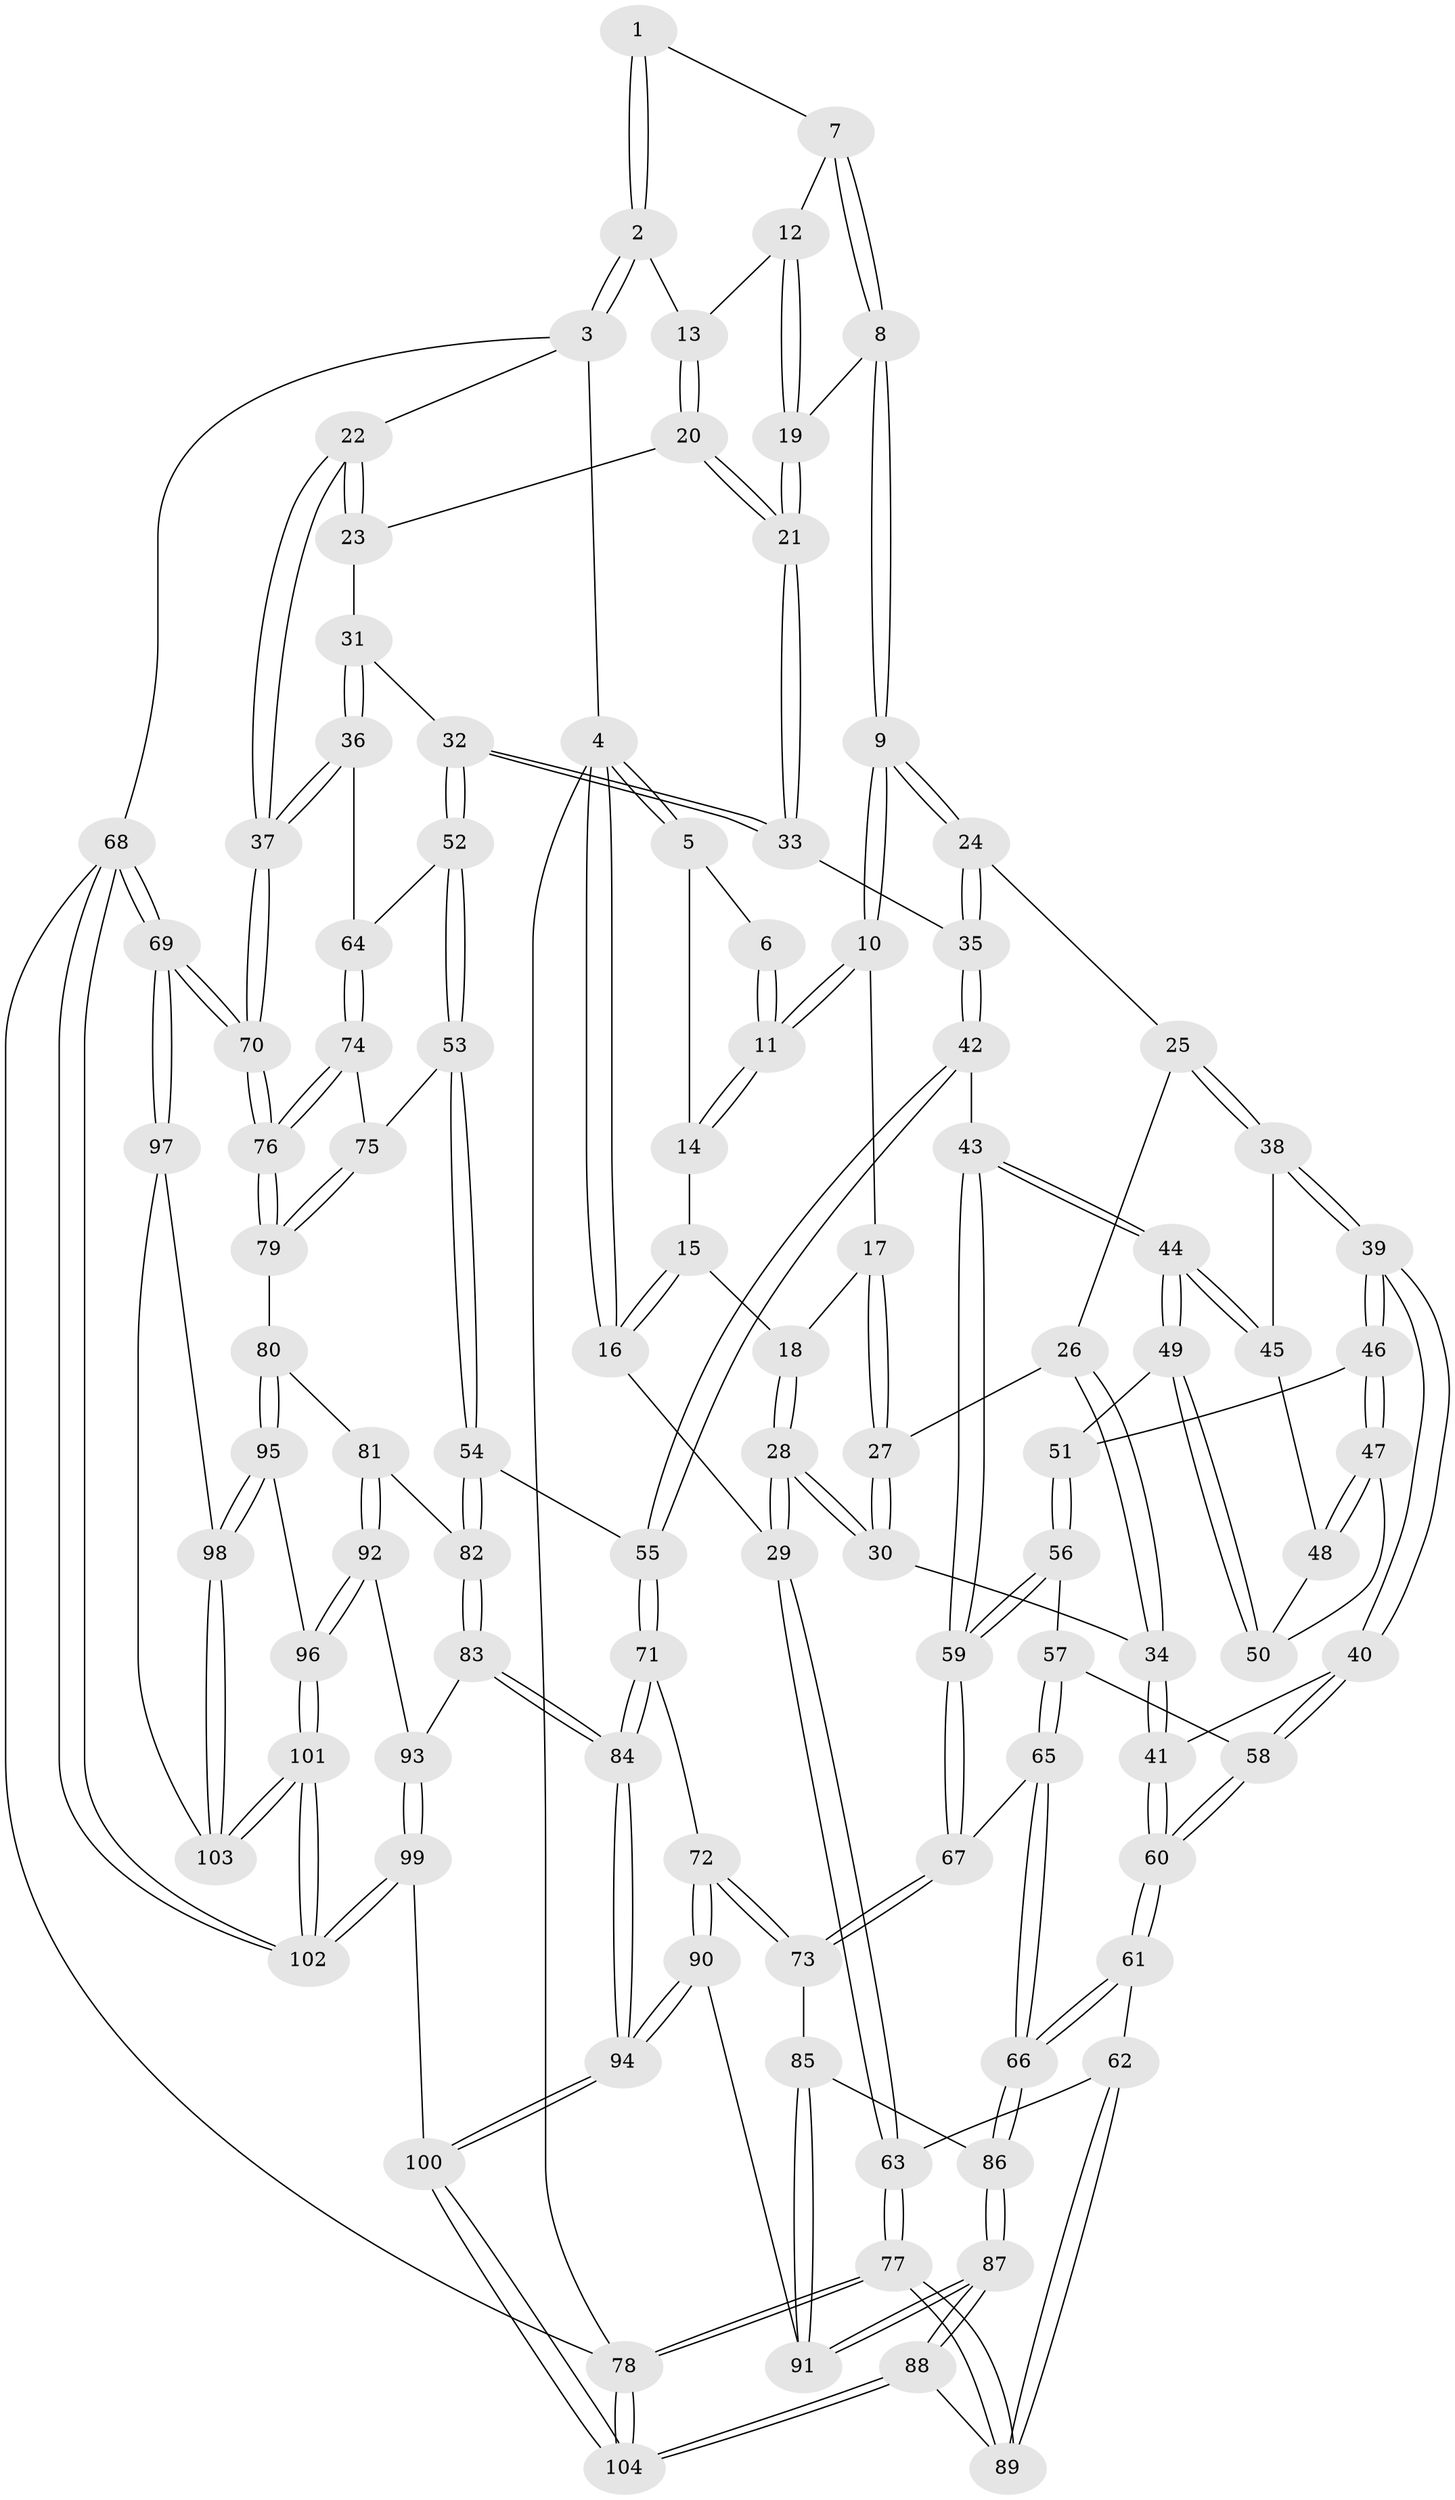 // Generated by graph-tools (version 1.1) at 2025/27/03/09/25 03:27:12]
// undirected, 104 vertices, 257 edges
graph export_dot {
graph [start="1"]
  node [color=gray90,style=filled];
  1 [pos="+0.46642058089002547+0"];
  2 [pos="+1+0"];
  3 [pos="+1+0"];
  4 [pos="+0+0"];
  5 [pos="+0+0"];
  6 [pos="+0.38987985069140796+0"];
  7 [pos="+0.48941275799928585+0.008289090962938013"];
  8 [pos="+0.49887659534856993+0.2524570120238435"];
  9 [pos="+0.470717226524303+0.26795291057201553"];
  10 [pos="+0.3273537762171434+0.20068823816249662"];
  11 [pos="+0.3092235611989118+0.16221457022720168"];
  12 [pos="+0.6841380840003131+0.15926233635355413"];
  13 [pos="+0.8493991236025501+0.004616303999722716"];
  14 [pos="+0.12450964993364466+0.09471820281540153"];
  15 [pos="+0.11573956886067868+0.17093813345811926"];
  16 [pos="+0+0.41400546727635656"];
  17 [pos="+0.27225734509176835+0.24840809155681912"];
  18 [pos="+0.16106333051589358+0.26864262939351496"];
  19 [pos="+0.610208631175664+0.2520248596805062"];
  20 [pos="+0.8196967648652722+0.3182969490399518"];
  21 [pos="+0.6985060043815828+0.36115275026285354"];
  22 [pos="+1+0.17510289987518968"];
  23 [pos="+0.8588920798186601+0.3354099013160712"];
  24 [pos="+0.4456123225094+0.35262536473703476"];
  25 [pos="+0.44187682139161166+0.3563625989052724"];
  26 [pos="+0.32249126909017695+0.3739985935345145"];
  27 [pos="+0.2627640105078057+0.32704379510359916"];
  28 [pos="+0.0833103579820101+0.44444235433494567"];
  29 [pos="+0+0.4935625650790412"];
  30 [pos="+0.13177854011954168+0.4529288111784877"];
  31 [pos="+0.8717487583929507+0.38542325734102695"];
  32 [pos="+0.7889168309407886+0.543574416903185"];
  33 [pos="+0.6995173723080967+0.42840564591515085"];
  34 [pos="+0.20060174951097345+0.4823361574281068"];
  35 [pos="+0.5635543505561813+0.49703322298598623"];
  36 [pos="+1+0.5368561572668634"];
  37 [pos="+1+0.5354068301663635"];
  38 [pos="+0.4375918946416816+0.3659691335704628"];
  39 [pos="+0.26485444737613906+0.5078455096988911"];
  40 [pos="+0.2535880583070539+0.5076078424648041"];
  41 [pos="+0.20503753341545908+0.48593446012289243"];
  42 [pos="+0.5365129124231739+0.5930841972761436"];
  43 [pos="+0.4828231184995631+0.5980413376443972"];
  44 [pos="+0.47336281594497126+0.5862377434177836"];
  45 [pos="+0.42249876075443615+0.4419403700879336"];
  46 [pos="+0.2946640186293891+0.517486306756477"];
  47 [pos="+0.3337860102453336+0.5084136184748391"];
  48 [pos="+0.3999497360275753+0.4722441571819387"];
  49 [pos="+0.4032048321616049+0.5412861956432321"];
  50 [pos="+0.3963644810316962+0.5276344458993828"];
  51 [pos="+0.34047561667623705+0.5593584988655301"];
  52 [pos="+0.8039560615946277+0.5785964363615342"];
  53 [pos="+0.7405950295691849+0.6772166902043164"];
  54 [pos="+0.68364971551792+0.694376281554214"];
  55 [pos="+0.6262796295093866+0.6765407025647351"];
  56 [pos="+0.3628080062177661+0.6084624644757323"];
  57 [pos="+0.3110433817390568+0.6420405134541677"];
  58 [pos="+0.28318399095789+0.6289461665478834"];
  59 [pos="+0.4432322288617277+0.6292106025810809"];
  60 [pos="+0.20135365450089582+0.6811835851469928"];
  61 [pos="+0.16208857959519907+0.7462685708003642"];
  62 [pos="+0.14607372108769687+0.7445974820448458"];
  63 [pos="+0+0.5966817851993873"];
  64 [pos="+0.9572652978138774+0.5678509986773757"];
  65 [pos="+0.3371213483831002+0.737978501657828"];
  66 [pos="+0.20844975538847843+0.7778177964627193"];
  67 [pos="+0.39906164206428785+0.7513685377588579"];
  68 [pos="+1+1"];
  69 [pos="+1+1"];
  70 [pos="+1+1"];
  71 [pos="+0.45998248599503533+0.8034890306519084"];
  72 [pos="+0.42803246886569046+0.7859138969086217"];
  73 [pos="+0.4171707640795185+0.7776753632139546"];
  74 [pos="+0.913068943672577+0.7577079955075179"];
  75 [pos="+0.7656066272348303+0.7081758786091759"];
  76 [pos="+1+0.9313911910897296"];
  77 [pos="+0+0.8798583948961466"];
  78 [pos="+0+1"];
  79 [pos="+0.7994914275876052+0.8000529161413008"];
  80 [pos="+0.7924308675024699+0.8513224258031072"];
  81 [pos="+0.6798048218996224+0.8475373214153803"];
  82 [pos="+0.6774928669119574+0.7176430145885336"];
  83 [pos="+0.5680682054973079+0.8549504939414766"];
  84 [pos="+0.48059909594214334+0.8451913722882032"];
  85 [pos="+0.3648398334423424+0.8262534363588214"];
  86 [pos="+0.23861041853533088+0.8723672373951914"];
  87 [pos="+0.2428221238709021+0.910785869282095"];
  88 [pos="+0.1721049259400169+1"];
  89 [pos="+0.0673353076086945+0.9186852433773451"];
  90 [pos="+0.34914270660844465+0.9343943269616919"];
  91 [pos="+0.3283049272029738+0.9252137492798601"];
  92 [pos="+0.6775850997474724+0.8795450690505031"];
  93 [pos="+0.5923981930766903+0.8831239997698086"];
  94 [pos="+0.4538999544909316+1"];
  95 [pos="+0.7902382675441803+0.8945217710332317"];
  96 [pos="+0.6837918773018777+0.8903564638629184"];
  97 [pos="+0.8925286072451637+0.9430965724547798"];
  98 [pos="+0.7912619666184912+0.8962096189714658"];
  99 [pos="+0.5545650806739972+1"];
  100 [pos="+0.5254321552198723+1"];
  101 [pos="+0.6526808150034069+1"];
  102 [pos="+0.6199774860657787+1"];
  103 [pos="+0.7482017561818542+0.9850936903813912"];
  104 [pos="+0.17481673503678605+1"];
  1 -- 2;
  1 -- 2;
  1 -- 7;
  2 -- 3;
  2 -- 3;
  2 -- 13;
  3 -- 4;
  3 -- 22;
  3 -- 68;
  4 -- 5;
  4 -- 5;
  4 -- 16;
  4 -- 16;
  4 -- 78;
  5 -- 6;
  5 -- 14;
  6 -- 11;
  6 -- 11;
  7 -- 8;
  7 -- 8;
  7 -- 12;
  8 -- 9;
  8 -- 9;
  8 -- 19;
  9 -- 10;
  9 -- 10;
  9 -- 24;
  9 -- 24;
  10 -- 11;
  10 -- 11;
  10 -- 17;
  11 -- 14;
  11 -- 14;
  12 -- 13;
  12 -- 19;
  12 -- 19;
  13 -- 20;
  13 -- 20;
  14 -- 15;
  15 -- 16;
  15 -- 16;
  15 -- 18;
  16 -- 29;
  17 -- 18;
  17 -- 27;
  17 -- 27;
  18 -- 28;
  18 -- 28;
  19 -- 21;
  19 -- 21;
  20 -- 21;
  20 -- 21;
  20 -- 23;
  21 -- 33;
  21 -- 33;
  22 -- 23;
  22 -- 23;
  22 -- 37;
  22 -- 37;
  23 -- 31;
  24 -- 25;
  24 -- 35;
  24 -- 35;
  25 -- 26;
  25 -- 38;
  25 -- 38;
  26 -- 27;
  26 -- 34;
  26 -- 34;
  27 -- 30;
  27 -- 30;
  28 -- 29;
  28 -- 29;
  28 -- 30;
  28 -- 30;
  29 -- 63;
  29 -- 63;
  30 -- 34;
  31 -- 32;
  31 -- 36;
  31 -- 36;
  32 -- 33;
  32 -- 33;
  32 -- 52;
  32 -- 52;
  33 -- 35;
  34 -- 41;
  34 -- 41;
  35 -- 42;
  35 -- 42;
  36 -- 37;
  36 -- 37;
  36 -- 64;
  37 -- 70;
  37 -- 70;
  38 -- 39;
  38 -- 39;
  38 -- 45;
  39 -- 40;
  39 -- 40;
  39 -- 46;
  39 -- 46;
  40 -- 41;
  40 -- 58;
  40 -- 58;
  41 -- 60;
  41 -- 60;
  42 -- 43;
  42 -- 55;
  42 -- 55;
  43 -- 44;
  43 -- 44;
  43 -- 59;
  43 -- 59;
  44 -- 45;
  44 -- 45;
  44 -- 49;
  44 -- 49;
  45 -- 48;
  46 -- 47;
  46 -- 47;
  46 -- 51;
  47 -- 48;
  47 -- 48;
  47 -- 50;
  48 -- 50;
  49 -- 50;
  49 -- 50;
  49 -- 51;
  51 -- 56;
  51 -- 56;
  52 -- 53;
  52 -- 53;
  52 -- 64;
  53 -- 54;
  53 -- 54;
  53 -- 75;
  54 -- 55;
  54 -- 82;
  54 -- 82;
  55 -- 71;
  55 -- 71;
  56 -- 57;
  56 -- 59;
  56 -- 59;
  57 -- 58;
  57 -- 65;
  57 -- 65;
  58 -- 60;
  58 -- 60;
  59 -- 67;
  59 -- 67;
  60 -- 61;
  60 -- 61;
  61 -- 62;
  61 -- 66;
  61 -- 66;
  62 -- 63;
  62 -- 89;
  62 -- 89;
  63 -- 77;
  63 -- 77;
  64 -- 74;
  64 -- 74;
  65 -- 66;
  65 -- 66;
  65 -- 67;
  66 -- 86;
  66 -- 86;
  67 -- 73;
  67 -- 73;
  68 -- 69;
  68 -- 69;
  68 -- 102;
  68 -- 102;
  68 -- 78;
  69 -- 70;
  69 -- 70;
  69 -- 97;
  69 -- 97;
  70 -- 76;
  70 -- 76;
  71 -- 72;
  71 -- 84;
  71 -- 84;
  72 -- 73;
  72 -- 73;
  72 -- 90;
  72 -- 90;
  73 -- 85;
  74 -- 75;
  74 -- 76;
  74 -- 76;
  75 -- 79;
  75 -- 79;
  76 -- 79;
  76 -- 79;
  77 -- 78;
  77 -- 78;
  77 -- 89;
  77 -- 89;
  78 -- 104;
  78 -- 104;
  79 -- 80;
  80 -- 81;
  80 -- 95;
  80 -- 95;
  81 -- 82;
  81 -- 92;
  81 -- 92;
  82 -- 83;
  82 -- 83;
  83 -- 84;
  83 -- 84;
  83 -- 93;
  84 -- 94;
  84 -- 94;
  85 -- 86;
  85 -- 91;
  85 -- 91;
  86 -- 87;
  86 -- 87;
  87 -- 88;
  87 -- 88;
  87 -- 91;
  87 -- 91;
  88 -- 89;
  88 -- 104;
  88 -- 104;
  90 -- 91;
  90 -- 94;
  90 -- 94;
  92 -- 93;
  92 -- 96;
  92 -- 96;
  93 -- 99;
  93 -- 99;
  94 -- 100;
  94 -- 100;
  95 -- 96;
  95 -- 98;
  95 -- 98;
  96 -- 101;
  96 -- 101;
  97 -- 98;
  97 -- 103;
  98 -- 103;
  98 -- 103;
  99 -- 100;
  99 -- 102;
  99 -- 102;
  100 -- 104;
  100 -- 104;
  101 -- 102;
  101 -- 102;
  101 -- 103;
  101 -- 103;
}
